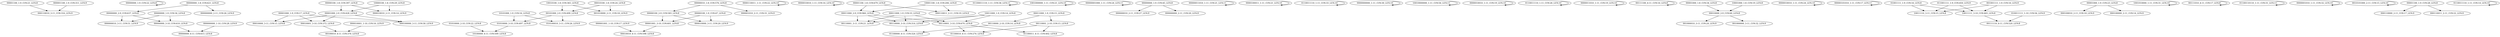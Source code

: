 digraph G {
    "00001100_1-9_COV:21_LEN:8" -> "000110010_3-11_COV:316_LEN:9";
    "00000000_1-9_COV:22_LEN:8" -> "00000000_1-9_COV:22_LEN:8";
    "00000000_2-9_COV:637_LEN:8" -> "000000010_3-11_COV:51_LEN:9";
    "00000000_2-9_COV:637_LEN:8" -> "00000000_3-10_COV:610_LEN:8";
    "00000100_1-8_COV:397_LEN:8" -> "00001000_2-9_COV:428_LEN:8";
    "00000100_1-8_COV:397_LEN:8" -> "000010010_2-11_COV:14_LEN:9";
    "00001000_2-9_COV:428_LEN:8" -> "00010000_3-11_COV:15_LEN:8";
    "00001000_2-9_COV:428_LEN:8" -> "00010001_3-10_COV:372_LEN:8";
    "00001000_2-9_COV:428_LEN:8" -> "000100000_3-11_COV:58_LEN:9";
    "01010000_2-10_COV:22_LEN:8" -> "10100000_4-11_COV:509_LEN:8";
    "000001001_1-10_COV:17_LEN:9" -> "00010010_4-11_COV:598_LEN:8";
    "0000110011_1-11_COV:22_LEN:10" -> "0000110011_1-11_COV:22_LEN:10";
    "0000010010_1-11_COV:16_LEN:10" -> "0000010010_1-11_COV:16_LEN:10";
    "00110000_2-10_COV:14_LEN:8" -> "01100000_4-11_COV:324_LEN:8";
    "01100011110_1-11_COV:36_LEN:11" -> "01100011110_1-11_COV:36_LEN:11";
    "10011000_1-9_COV:14_LEN:8" -> "00110000_3-10_COV:314_LEN:8";
    "10011000_1-9_COV:14_LEN:8" -> "00110001_3-11_COV:21_LEN:8";
    "10011000_1-9_COV:14_LEN:8" -> "00110001_3-10_COV:670_LEN:8";
    "1001000000_1-11_COV:21_LEN:10" -> "1001000000_1-11_COV:21_LEN:10";
    "00000001000_1-11_COV:24_LEN:11" -> "00000001000_1-11_COV:24_LEN:11";
    "00000000_1-9_COV:45_LEN:8" -> "000000010_2-11_COV:27_LEN:9";
    "00000000_1-9_COV:45_LEN:8" -> "000000000_2-11_COV:20_LEN:9";
    "00000010_1-8_COV:576_LEN:8" -> "00000100_2-9_COV:583_LEN:8";
    "00000010_1-8_COV:576_LEN:8" -> "000001010_2-11_COV:31_LEN:9";
    "00000100_2-9_COV:583_LEN:8" -> "00001001_3-10_COV:601_LEN:8";
    "00000100_2-9_COV:583_LEN:8" -> "000010000_3-11_COV:20_LEN:9";
    "00000000_1-9_COV:34_LEN:8" -> "000000010_3-11_COV:51_LEN:9";
    "00000000_1-9_COV:34_LEN:8" -> "00000000_3-10_COV:610_LEN:8";
    "00101000_2-9_COV:499_LEN:8" -> "010100010_3-11_COV:26_LEN:9";
    "00101000_2-9_COV:499_LEN:8" -> "01010000_3-10_COV:497_LEN:8";
    "00000011010_1-11_COV:21_LEN:11" -> "00000011010_1-11_COV:21_LEN:11";
    "0000100011_1-11_COV:21_LEN:10" -> "0000100011_1-11_COV:21_LEN:10";
    "0110011110_1-11_COV:33_LEN:10" -> "0110011110_1-11_COV:33_LEN:10";
    "0000000000_1-11_COV:30_LEN:10" -> "0000000000_1-11_COV:30_LEN:10";
    "00110000_3-10_COV:314_LEN:8" -> "01100000_4-11_COV:324_LEN:8";
    "10010000000_1-11_COV:56_LEN:11" -> "10010000000_1-11_COV:56_LEN:11";
    "0000010010_1-11_COV:19_LEN:10" -> "0000010010_1-11_COV:19_LEN:10";
    "00000000_1-8_COV:621_LEN:8" -> "00000000_2-9_COV:637_LEN:8";
    "00000000_1-8_COV:621_LEN:8" -> "000000000_2-11_COV:26_LEN:9";
    "10000100_1-8_COV:29_LEN:8" -> "00001000_2-9_COV:428_LEN:8";
    "10000100_1-8_COV:29_LEN:8" -> "000010010_2-11_COV:14_LEN:9";
    "0110011110_1-11_COV:26_LEN:10" -> "0110011110_1-11_COV:26_LEN:10";
    "10101000_1-9_COV:16_LEN:8" -> "010100010_3-11_COV:26_LEN:9";
    "10101000_1-9_COV:16_LEN:8" -> "01010000_3-10_COV:497_LEN:8";
    "00110001_3-10_COV:670_LEN:8" -> "01100010_4-11_COV:274_LEN:8";
    "00110001_3-10_COV:670_LEN:8" -> "01100011_4-11_COV:402_LEN:8";
    "10010100_1-8_COV:365_LEN:8" -> "001010000_2-11_COV:18_LEN:9";
    "10010100_1-8_COV:365_LEN:8" -> "00101000_2-9_COV:499_LEN:8";
    "0000011010_1-11_COV:19_LEN:10" -> "0000011010_1-11_COV:19_LEN:10";
    "00111100_4-11_COV:16_LEN:8" -> "00111100_4-11_COV:16_LEN:8";
    "00010001_3-10_COV:372_LEN:8" -> "00100010_4-11_COV:376_LEN:8";
    "00010000_2-9_COV:60_LEN:8" -> "001000010_3-11_COV:24_LEN:9";
    "00010000_2-9_COV:60_LEN:8" -> "001000000_3-11_COV:32_LEN:9";
    "10001100_1-8_COV:206_LEN:8" -> "000110011_2-11_COV:19_LEN:9";
    "10001100_1-8_COV:206_LEN:8" -> "00011000_2-9_COV:960_LEN:8";
    "00001001_3-10_COV:601_LEN:8" -> "00010010_4-11_COV:598_LEN:8";
    "000010001_1-10_COV:16_LEN:9" -> "00100010_4-11_COV:376_LEN:8";
    "00001000_1-8_COV:34_LEN:8" -> "00010000_2-9_COV:60_LEN:8";
    "0000010010_1-11_COV:24_LEN:10" -> "0000010010_1-11_COV:24_LEN:10";
    "00000100_1-9_COV:47_LEN:8" -> "00001001_3-10_COV:601_LEN:8";
    "00000100_1-9_COV:47_LEN:8" -> "000010000_3-11_COV:20_LEN:9";
    "00000101010_1-11_COV:17_LEN:11" -> "00000101010_1-11_COV:17_LEN:11";
    "01001111_1-9_COV:16_LEN:8" -> "10011110_3-11_COV:15_LEN:8";
    "01001111_1-9_COV:16_LEN:8" -> "10011111_3-10_COV:465_LEN:8";
    "010011111_1-10_COV:56_LEN:9" -> "00111110_4-11_COV:520_LEN:8";
    "00001000_1-9_COV:23_LEN:8" -> "000100010_2-11_COV:18_LEN:9";
    "00001000_1-9_COV:23_LEN:8" -> "000100000_2-11_COV:14_LEN:9";
    "00011000_1-9_COV:33_LEN:8" -> "00110000_3-10_COV:314_LEN:8";
    "00011000_1-9_COV:33_LEN:8" -> "00110001_3-11_COV:21_LEN:8";
    "00011000_1-9_COV:33_LEN:8" -> "00110001_3-10_COV:670_LEN:8";
    "1001010000_1-11_COV:31_LEN:10" -> "1001010000_1-11_COV:31_LEN:10";
    "00001000_1-9_COV:17_LEN:8" -> "00010000_3-11_COV:15_LEN:8";
    "00001000_1-9_COV:17_LEN:8" -> "00010001_3-10_COV:372_LEN:8";
    "00001000_1-9_COV:17_LEN:8" -> "000100000_3-11_COV:58_LEN:9";
    "00111010_4-11_COV:17_LEN:8" -> "00111010_4-11_COV:17_LEN:8";
    "011001111_1-9_COV:450_LEN:9" -> "10011110_3-11_COV:15_LEN:8";
    "011001111_1-9_COV:450_LEN:9" -> "10011111_3-10_COV:465_LEN:8";
    "01010000_3-10_COV:497_LEN:8" -> "10100000_4-11_COV:509_LEN:8";
    "10001000_1-8_COV:19_LEN:8" -> "00010000_2-9_COV:60_LEN:8";
    "00001100_1-8_COV:679_LEN:8" -> "000110011_2-11_COV:19_LEN:9";
    "00001100_1-8_COV:679_LEN:8" -> "00011000_2-9_COV:960_LEN:8";
    "01100110110_1-11_COV:31_LEN:11" -> "01100110110_1-11_COV:31_LEN:11";
    "00010100_1-8_COV:24_LEN:8" -> "001010000_2-11_COV:18_LEN:9";
    "00010100_1-8_COV:24_LEN:8" -> "00101000_2-9_COV:499_LEN:8";
    "10011111_3-10_COV:465_LEN:8" -> "00111110_4-11_COV:520_LEN:8";
    "0000001010_1-11_COV:32_LEN:10" -> "0000001010_1-11_COV:32_LEN:10";
    "00011000_1-9_COV:15_LEN:8" -> "00110000_2-10_COV:14_LEN:8";
    "00011000_1-9_COV:15_LEN:8" -> "00110001_2-10_COV:15_LEN:8";
    "001001111_1-9_COV:16_LEN:9" -> "10011110_3-11_COV:15_LEN:8";
    "001001111_1-9_COV:16_LEN:9" -> "10011111_3-10_COV:465_LEN:8";
    "0010101000_2-11_COV:15_LEN:10" -> "0010101000_2-11_COV:15_LEN:10";
    "000000000_1-10_COV:28_LEN:9" -> "00000000_4-11_COV:615_LEN:8";
    "00110001_2-10_COV:15_LEN:8" -> "01100010_4-11_COV:274_LEN:8";
    "00110001_2-10_COV:15_LEN:8" -> "01100011_4-11_COV:402_LEN:8";
    "00000000_3-10_COV:610_LEN:8" -> "00000000_4-11_COV:615_LEN:8";
    "00011000_2-9_COV:960_LEN:8" -> "00110000_3-10_COV:314_LEN:8";
    "00011000_2-9_COV:960_LEN:8" -> "00110001_3-11_COV:21_LEN:8";
    "00011000_2-9_COV:960_LEN:8" -> "00110001_3-10_COV:670_LEN:8";
    "00001100_1-9_COV:28_LEN:8" -> "000110000_2-11_COV:17_LEN:9";
    "00001100_1-9_COV:28_LEN:8" -> "000110011_2-11_COV:22_LEN:9";
    "0110011110_1-11_COV:14_LEN:10" -> "0110011110_1-11_COV:14_LEN:10";
    "000001100_1-9_COV:311_LEN:9" -> "000110010_3-11_COV:316_LEN:9";
}
